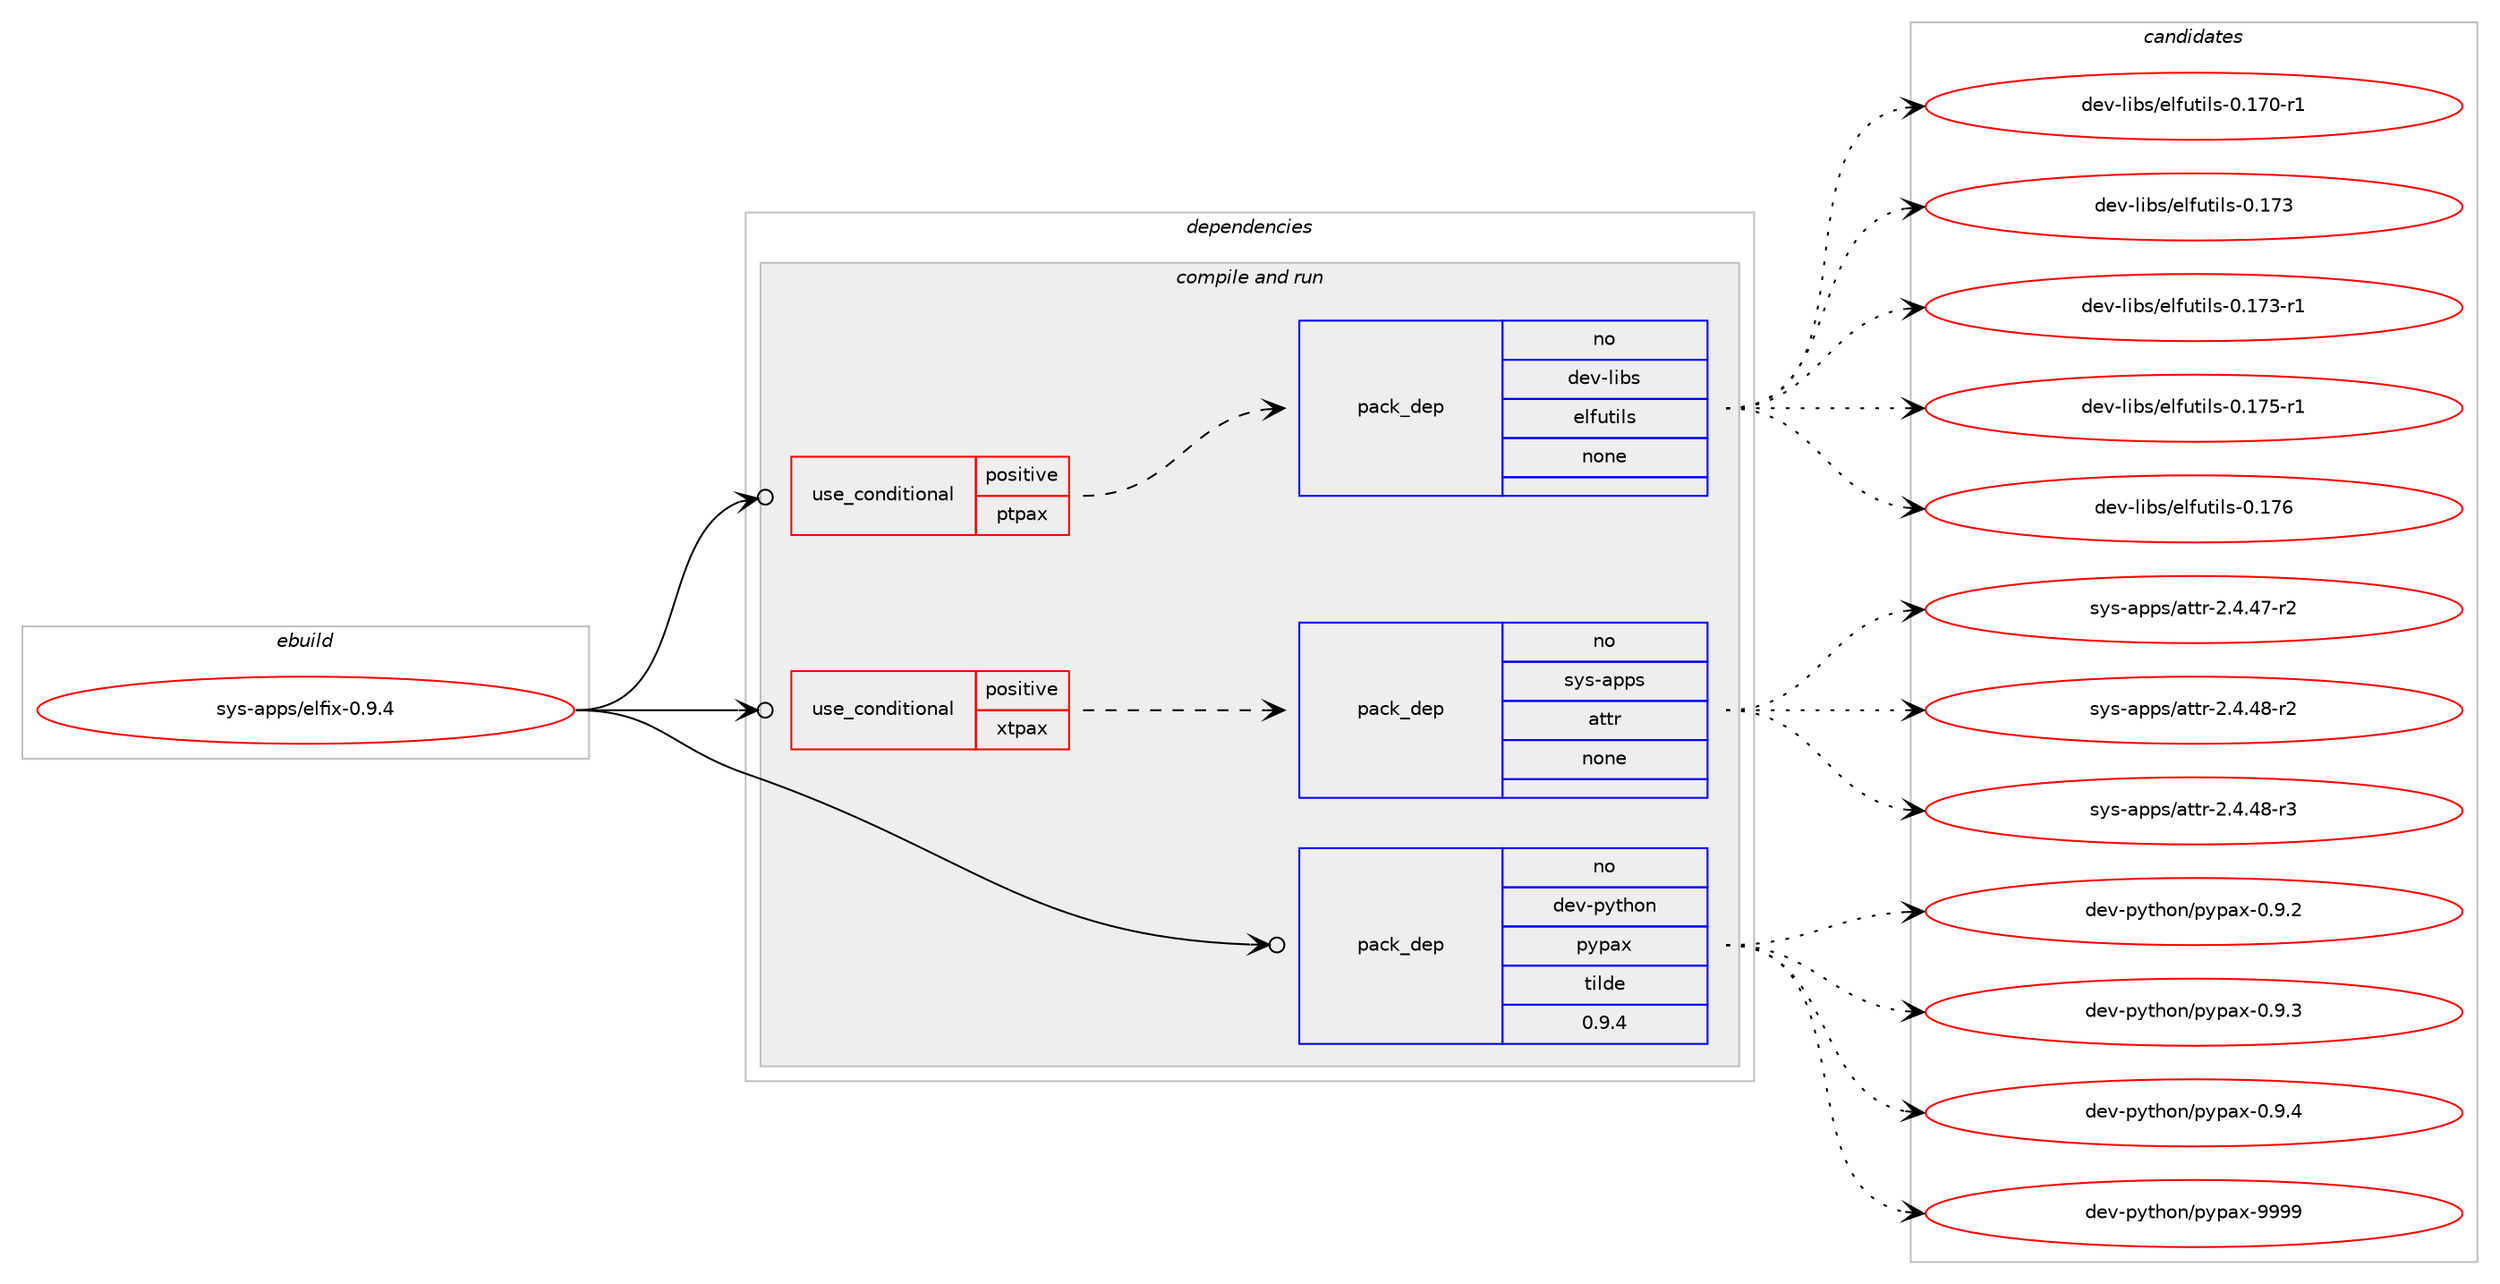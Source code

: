 digraph prolog {

# *************
# Graph options
# *************

newrank=true;
concentrate=true;
compound=true;
graph [rankdir=LR,fontname=Helvetica,fontsize=10,ranksep=1.5];#, ranksep=2.5, nodesep=0.2];
edge  [arrowhead=vee];
node  [fontname=Helvetica,fontsize=10];

# **********
# The ebuild
# **********

subgraph cluster_leftcol {
color=gray;
rank=same;
label=<<i>ebuild</i>>;
id [label="sys-apps/elfix-0.9.4", color=red, width=4, href="../sys-apps/elfix-0.9.4.svg"];
}

# ****************
# The dependencies
# ****************

subgraph cluster_midcol {
color=gray;
label=<<i>dependencies</i>>;
subgraph cluster_compile {
fillcolor="#eeeeee";
style=filled;
label=<<i>compile</i>>;
}
subgraph cluster_compileandrun {
fillcolor="#eeeeee";
style=filled;
label=<<i>compile and run</i>>;
subgraph cond455819 {
dependency1710263 [label=<<TABLE BORDER="0" CELLBORDER="1" CELLSPACING="0" CELLPADDING="4"><TR><TD ROWSPAN="3" CELLPADDING="10">use_conditional</TD></TR><TR><TD>positive</TD></TR><TR><TD>ptpax</TD></TR></TABLE>>, shape=none, color=red];
subgraph pack1226488 {
dependency1710264 [label=<<TABLE BORDER="0" CELLBORDER="1" CELLSPACING="0" CELLPADDING="4" WIDTH="220"><TR><TD ROWSPAN="6" CELLPADDING="30">pack_dep</TD></TR><TR><TD WIDTH="110">no</TD></TR><TR><TD>dev-libs</TD></TR><TR><TD>elfutils</TD></TR><TR><TD>none</TD></TR><TR><TD></TD></TR></TABLE>>, shape=none, color=blue];
}
dependency1710263:e -> dependency1710264:w [weight=20,style="dashed",arrowhead="vee"];
}
id:e -> dependency1710263:w [weight=20,style="solid",arrowhead="odotvee"];
subgraph cond455820 {
dependency1710265 [label=<<TABLE BORDER="0" CELLBORDER="1" CELLSPACING="0" CELLPADDING="4"><TR><TD ROWSPAN="3" CELLPADDING="10">use_conditional</TD></TR><TR><TD>positive</TD></TR><TR><TD>xtpax</TD></TR></TABLE>>, shape=none, color=red];
subgraph pack1226489 {
dependency1710266 [label=<<TABLE BORDER="0" CELLBORDER="1" CELLSPACING="0" CELLPADDING="4" WIDTH="220"><TR><TD ROWSPAN="6" CELLPADDING="30">pack_dep</TD></TR><TR><TD WIDTH="110">no</TD></TR><TR><TD>sys-apps</TD></TR><TR><TD>attr</TD></TR><TR><TD>none</TD></TR><TR><TD></TD></TR></TABLE>>, shape=none, color=blue];
}
dependency1710265:e -> dependency1710266:w [weight=20,style="dashed",arrowhead="vee"];
}
id:e -> dependency1710265:w [weight=20,style="solid",arrowhead="odotvee"];
subgraph pack1226490 {
dependency1710267 [label=<<TABLE BORDER="0" CELLBORDER="1" CELLSPACING="0" CELLPADDING="4" WIDTH="220"><TR><TD ROWSPAN="6" CELLPADDING="30">pack_dep</TD></TR><TR><TD WIDTH="110">no</TD></TR><TR><TD>dev-python</TD></TR><TR><TD>pypax</TD></TR><TR><TD>tilde</TD></TR><TR><TD>0.9.4</TD></TR></TABLE>>, shape=none, color=blue];
}
id:e -> dependency1710267:w [weight=20,style="solid",arrowhead="odotvee"];
}
subgraph cluster_run {
fillcolor="#eeeeee";
style=filled;
label=<<i>run</i>>;
}
}

# **************
# The candidates
# **************

subgraph cluster_choices {
rank=same;
color=gray;
label=<<i>candidates</i>>;

subgraph choice1226488 {
color=black;
nodesep=1;
choice1001011184510810598115471011081021171161051081154548464955484511449 [label="dev-libs/elfutils-0.170-r1", color=red, width=4,href="../dev-libs/elfutils-0.170-r1.svg"];
choice100101118451081059811547101108102117116105108115454846495551 [label="dev-libs/elfutils-0.173", color=red, width=4,href="../dev-libs/elfutils-0.173.svg"];
choice1001011184510810598115471011081021171161051081154548464955514511449 [label="dev-libs/elfutils-0.173-r1", color=red, width=4,href="../dev-libs/elfutils-0.173-r1.svg"];
choice1001011184510810598115471011081021171161051081154548464955534511449 [label="dev-libs/elfutils-0.175-r1", color=red, width=4,href="../dev-libs/elfutils-0.175-r1.svg"];
choice100101118451081059811547101108102117116105108115454846495554 [label="dev-libs/elfutils-0.176", color=red, width=4,href="../dev-libs/elfutils-0.176.svg"];
dependency1710264:e -> choice1001011184510810598115471011081021171161051081154548464955484511449:w [style=dotted,weight="100"];
dependency1710264:e -> choice100101118451081059811547101108102117116105108115454846495551:w [style=dotted,weight="100"];
dependency1710264:e -> choice1001011184510810598115471011081021171161051081154548464955514511449:w [style=dotted,weight="100"];
dependency1710264:e -> choice1001011184510810598115471011081021171161051081154548464955534511449:w [style=dotted,weight="100"];
dependency1710264:e -> choice100101118451081059811547101108102117116105108115454846495554:w [style=dotted,weight="100"];
}
subgraph choice1226489 {
color=black;
nodesep=1;
choice11512111545971121121154797116116114455046524652554511450 [label="sys-apps/attr-2.4.47-r2", color=red, width=4,href="../sys-apps/attr-2.4.47-r2.svg"];
choice11512111545971121121154797116116114455046524652564511450 [label="sys-apps/attr-2.4.48-r2", color=red, width=4,href="../sys-apps/attr-2.4.48-r2.svg"];
choice11512111545971121121154797116116114455046524652564511451 [label="sys-apps/attr-2.4.48-r3", color=red, width=4,href="../sys-apps/attr-2.4.48-r3.svg"];
dependency1710266:e -> choice11512111545971121121154797116116114455046524652554511450:w [style=dotted,weight="100"];
dependency1710266:e -> choice11512111545971121121154797116116114455046524652564511450:w [style=dotted,weight="100"];
dependency1710266:e -> choice11512111545971121121154797116116114455046524652564511451:w [style=dotted,weight="100"];
}
subgraph choice1226490 {
color=black;
nodesep=1;
choice100101118451121211161041111104711212111297120454846574650 [label="dev-python/pypax-0.9.2", color=red, width=4,href="../dev-python/pypax-0.9.2.svg"];
choice100101118451121211161041111104711212111297120454846574651 [label="dev-python/pypax-0.9.3", color=red, width=4,href="../dev-python/pypax-0.9.3.svg"];
choice100101118451121211161041111104711212111297120454846574652 [label="dev-python/pypax-0.9.4", color=red, width=4,href="../dev-python/pypax-0.9.4.svg"];
choice1001011184511212111610411111047112121112971204557575757 [label="dev-python/pypax-9999", color=red, width=4,href="../dev-python/pypax-9999.svg"];
dependency1710267:e -> choice100101118451121211161041111104711212111297120454846574650:w [style=dotted,weight="100"];
dependency1710267:e -> choice100101118451121211161041111104711212111297120454846574651:w [style=dotted,weight="100"];
dependency1710267:e -> choice100101118451121211161041111104711212111297120454846574652:w [style=dotted,weight="100"];
dependency1710267:e -> choice1001011184511212111610411111047112121112971204557575757:w [style=dotted,weight="100"];
}
}

}
